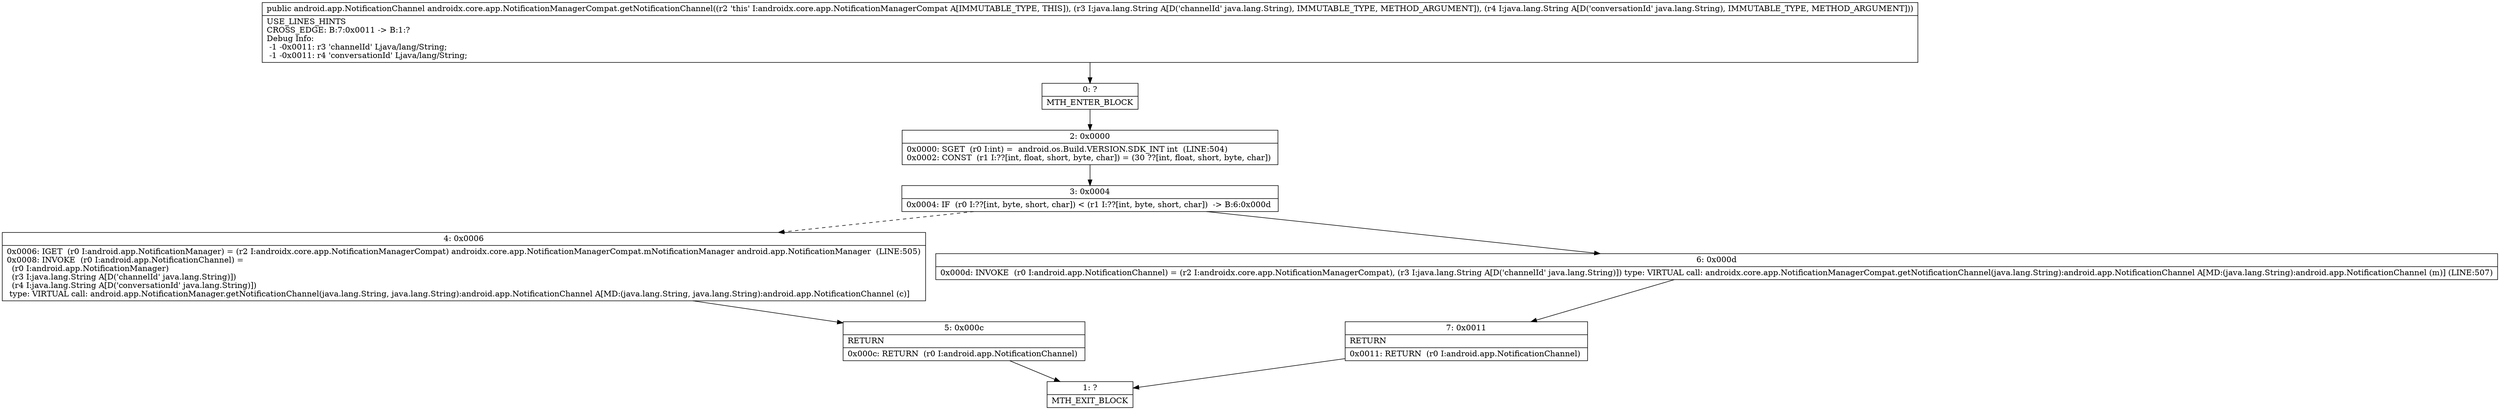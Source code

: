 digraph "CFG forandroidx.core.app.NotificationManagerCompat.getNotificationChannel(Ljava\/lang\/String;Ljava\/lang\/String;)Landroid\/app\/NotificationChannel;" {
Node_0 [shape=record,label="{0\:\ ?|MTH_ENTER_BLOCK\l}"];
Node_2 [shape=record,label="{2\:\ 0x0000|0x0000: SGET  (r0 I:int) =  android.os.Build.VERSION.SDK_INT int  (LINE:504)\l0x0002: CONST  (r1 I:??[int, float, short, byte, char]) = (30 ??[int, float, short, byte, char]) \l}"];
Node_3 [shape=record,label="{3\:\ 0x0004|0x0004: IF  (r0 I:??[int, byte, short, char]) \< (r1 I:??[int, byte, short, char])  \-\> B:6:0x000d \l}"];
Node_4 [shape=record,label="{4\:\ 0x0006|0x0006: IGET  (r0 I:android.app.NotificationManager) = (r2 I:androidx.core.app.NotificationManagerCompat) androidx.core.app.NotificationManagerCompat.mNotificationManager android.app.NotificationManager  (LINE:505)\l0x0008: INVOKE  (r0 I:android.app.NotificationChannel) = \l  (r0 I:android.app.NotificationManager)\l  (r3 I:java.lang.String A[D('channelId' java.lang.String)])\l  (r4 I:java.lang.String A[D('conversationId' java.lang.String)])\l type: VIRTUAL call: android.app.NotificationManager.getNotificationChannel(java.lang.String, java.lang.String):android.app.NotificationChannel A[MD:(java.lang.String, java.lang.String):android.app.NotificationChannel (c)]\l}"];
Node_5 [shape=record,label="{5\:\ 0x000c|RETURN\l|0x000c: RETURN  (r0 I:android.app.NotificationChannel) \l}"];
Node_1 [shape=record,label="{1\:\ ?|MTH_EXIT_BLOCK\l}"];
Node_6 [shape=record,label="{6\:\ 0x000d|0x000d: INVOKE  (r0 I:android.app.NotificationChannel) = (r2 I:androidx.core.app.NotificationManagerCompat), (r3 I:java.lang.String A[D('channelId' java.lang.String)]) type: VIRTUAL call: androidx.core.app.NotificationManagerCompat.getNotificationChannel(java.lang.String):android.app.NotificationChannel A[MD:(java.lang.String):android.app.NotificationChannel (m)] (LINE:507)\l}"];
Node_7 [shape=record,label="{7\:\ 0x0011|RETURN\l|0x0011: RETURN  (r0 I:android.app.NotificationChannel) \l}"];
MethodNode[shape=record,label="{public android.app.NotificationChannel androidx.core.app.NotificationManagerCompat.getNotificationChannel((r2 'this' I:androidx.core.app.NotificationManagerCompat A[IMMUTABLE_TYPE, THIS]), (r3 I:java.lang.String A[D('channelId' java.lang.String), IMMUTABLE_TYPE, METHOD_ARGUMENT]), (r4 I:java.lang.String A[D('conversationId' java.lang.String), IMMUTABLE_TYPE, METHOD_ARGUMENT]))  | USE_LINES_HINTS\lCROSS_EDGE: B:7:0x0011 \-\> B:1:?\lDebug Info:\l  \-1 \-0x0011: r3 'channelId' Ljava\/lang\/String;\l  \-1 \-0x0011: r4 'conversationId' Ljava\/lang\/String;\l}"];
MethodNode -> Node_0;Node_0 -> Node_2;
Node_2 -> Node_3;
Node_3 -> Node_4[style=dashed];
Node_3 -> Node_6;
Node_4 -> Node_5;
Node_5 -> Node_1;
Node_6 -> Node_7;
Node_7 -> Node_1;
}

